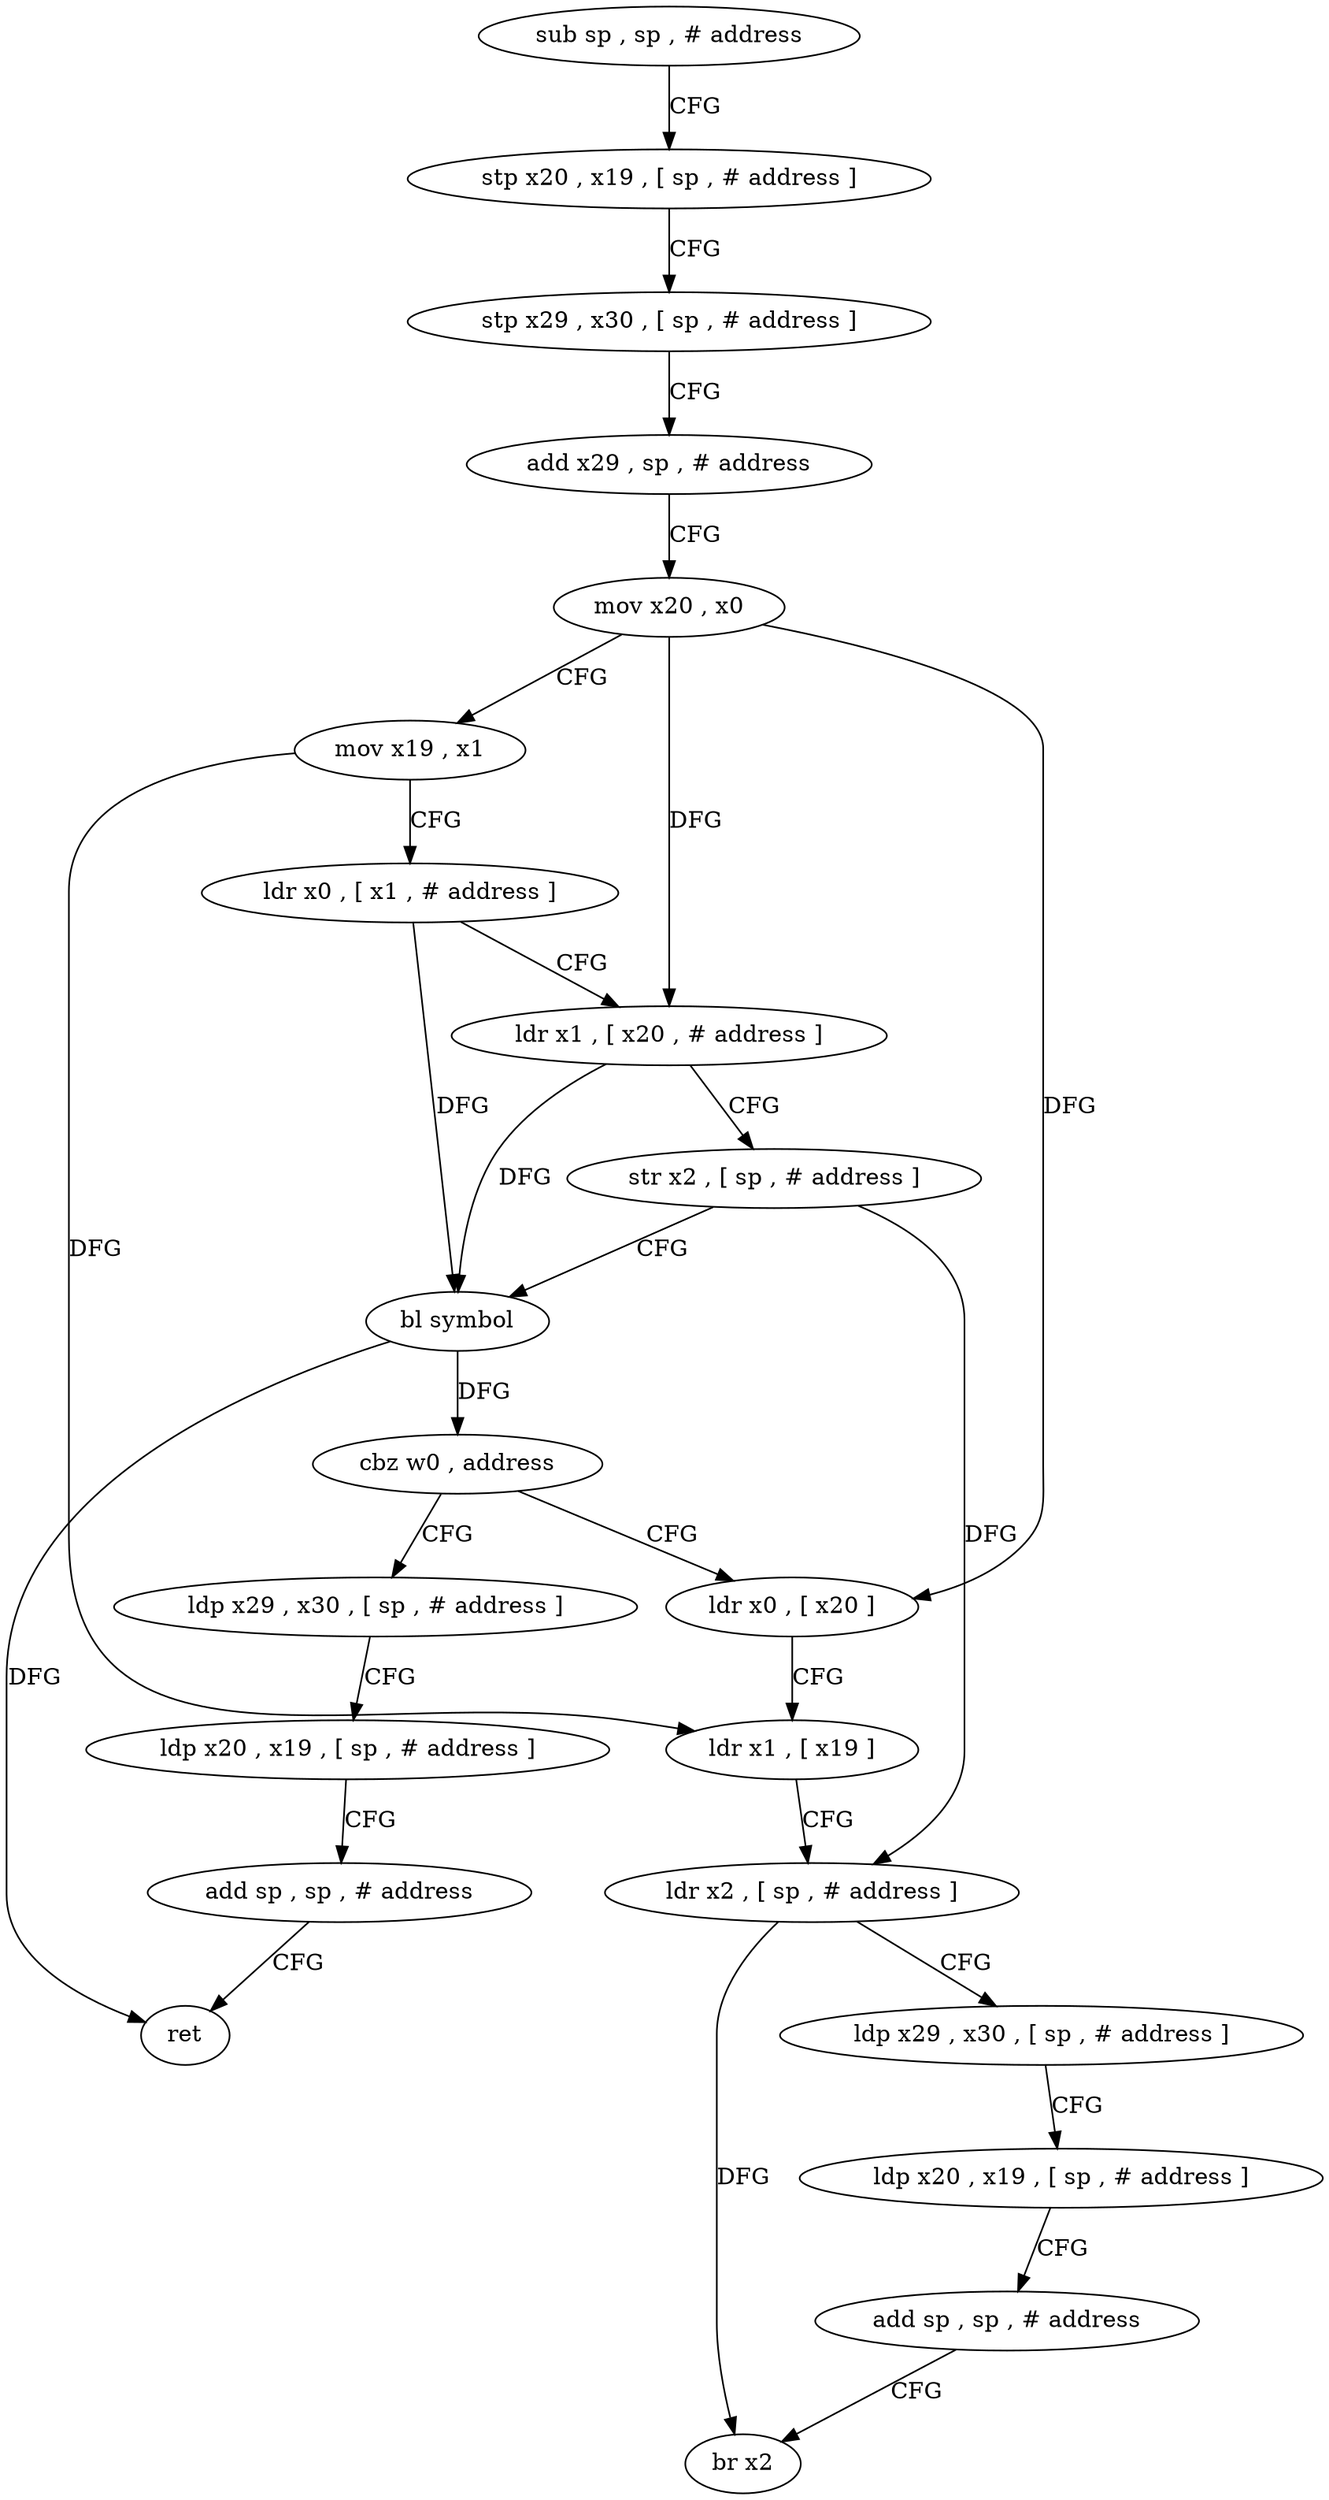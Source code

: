 digraph "func" {
"4226972" [label = "sub sp , sp , # address" ]
"4226976" [label = "stp x20 , x19 , [ sp , # address ]" ]
"4226980" [label = "stp x29 , x30 , [ sp , # address ]" ]
"4226984" [label = "add x29 , sp , # address" ]
"4226988" [label = "mov x20 , x0" ]
"4226992" [label = "mov x19 , x1" ]
"4226996" [label = "ldr x0 , [ x1 , # address ]" ]
"4227000" [label = "ldr x1 , [ x20 , # address ]" ]
"4227004" [label = "str x2 , [ sp , # address ]" ]
"4227008" [label = "bl symbol" ]
"4227012" [label = "cbz w0 , address" ]
"4227032" [label = "ldr x0 , [ x20 ]" ]
"4227016" [label = "ldp x29 , x30 , [ sp , # address ]" ]
"4227036" [label = "ldr x1 , [ x19 ]" ]
"4227040" [label = "ldr x2 , [ sp , # address ]" ]
"4227044" [label = "ldp x29 , x30 , [ sp , # address ]" ]
"4227048" [label = "ldp x20 , x19 , [ sp , # address ]" ]
"4227052" [label = "add sp , sp , # address" ]
"4227056" [label = "br x2" ]
"4227020" [label = "ldp x20 , x19 , [ sp , # address ]" ]
"4227024" [label = "add sp , sp , # address" ]
"4227028" [label = "ret" ]
"4226972" -> "4226976" [ label = "CFG" ]
"4226976" -> "4226980" [ label = "CFG" ]
"4226980" -> "4226984" [ label = "CFG" ]
"4226984" -> "4226988" [ label = "CFG" ]
"4226988" -> "4226992" [ label = "CFG" ]
"4226988" -> "4227000" [ label = "DFG" ]
"4226988" -> "4227032" [ label = "DFG" ]
"4226992" -> "4226996" [ label = "CFG" ]
"4226992" -> "4227036" [ label = "DFG" ]
"4226996" -> "4227000" [ label = "CFG" ]
"4226996" -> "4227008" [ label = "DFG" ]
"4227000" -> "4227004" [ label = "CFG" ]
"4227000" -> "4227008" [ label = "DFG" ]
"4227004" -> "4227008" [ label = "CFG" ]
"4227004" -> "4227040" [ label = "DFG" ]
"4227008" -> "4227012" [ label = "DFG" ]
"4227008" -> "4227028" [ label = "DFG" ]
"4227012" -> "4227032" [ label = "CFG" ]
"4227012" -> "4227016" [ label = "CFG" ]
"4227032" -> "4227036" [ label = "CFG" ]
"4227016" -> "4227020" [ label = "CFG" ]
"4227036" -> "4227040" [ label = "CFG" ]
"4227040" -> "4227044" [ label = "CFG" ]
"4227040" -> "4227056" [ label = "DFG" ]
"4227044" -> "4227048" [ label = "CFG" ]
"4227048" -> "4227052" [ label = "CFG" ]
"4227052" -> "4227056" [ label = "CFG" ]
"4227020" -> "4227024" [ label = "CFG" ]
"4227024" -> "4227028" [ label = "CFG" ]
}
